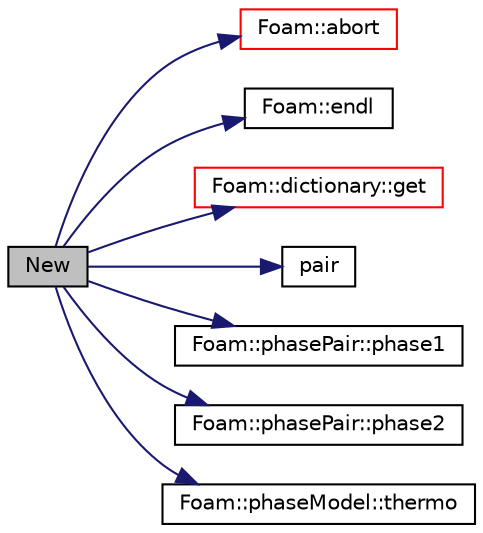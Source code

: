 digraph "New"
{
  bgcolor="transparent";
  edge [fontname="Helvetica",fontsize="10",labelfontname="Helvetica",labelfontsize="10"];
  node [fontname="Helvetica",fontsize="10",shape=record];
  rankdir="LR";
  Node1 [label="New",height=0.2,width=0.4,color="black", fillcolor="grey75", style="filled" fontcolor="black"];
  Node1 -> Node2 [color="midnightblue",fontsize="10",style="solid",fontname="Helvetica"];
  Node2 [label="Foam::abort",height=0.2,width=0.4,color="red",URL="$namespaceFoam.html#a447107a607d03e417307c203fa5fb44b"];
  Node1 -> Node3 [color="midnightblue",fontsize="10",style="solid",fontname="Helvetica"];
  Node3 [label="Foam::endl",height=0.2,width=0.4,color="black",URL="$namespaceFoam.html#a2db8fe02a0d3909e9351bb4275b23ce4",tooltip="Add newline and flush stream. "];
  Node1 -> Node4 [color="midnightblue",fontsize="10",style="solid",fontname="Helvetica"];
  Node4 [label="Foam::dictionary::get",height=0.2,width=0.4,color="red",URL="$classFoam_1_1dictionary.html#a77e42e567926a2832d92912ed995055a",tooltip="Find and return a T. FatalIOError if not found, or if the number of tokens is incorrect. "];
  Node1 -> Node5 [color="midnightblue",fontsize="10",style="solid",fontname="Helvetica"];
  Node5 [label="pair",height=0.2,width=0.4,color="black",URL="$classFoam_1_1interfaceCompositionModel.html#a2c469841c4fe8955fd84d4dda5850b01",tooltip="Return pair. "];
  Node1 -> Node6 [color="midnightblue",fontsize="10",style="solid",fontname="Helvetica"];
  Node6 [label="Foam::phasePair::phase1",height=0.2,width=0.4,color="black",URL="$classFoam_1_1phasePair.html#aafa87466cebd9ebda4a09ea338673568",tooltip="Return phase 1. "];
  Node1 -> Node7 [color="midnightblue",fontsize="10",style="solid",fontname="Helvetica"];
  Node7 [label="Foam::phasePair::phase2",height=0.2,width=0.4,color="black",URL="$classFoam_1_1phasePair.html#ace6dda1224b634f41045415a3ba6089d",tooltip="Return phase 2. "];
  Node1 -> Node8 [color="midnightblue",fontsize="10",style="solid",fontname="Helvetica"];
  Node8 [label="Foam::phaseModel::thermo",height=0.2,width=0.4,color="black",URL="$classFoam_1_1phaseModel.html#a4c00982ae249a9732ea710a50e33b970",tooltip="Return the thermophysical model. "];
}
